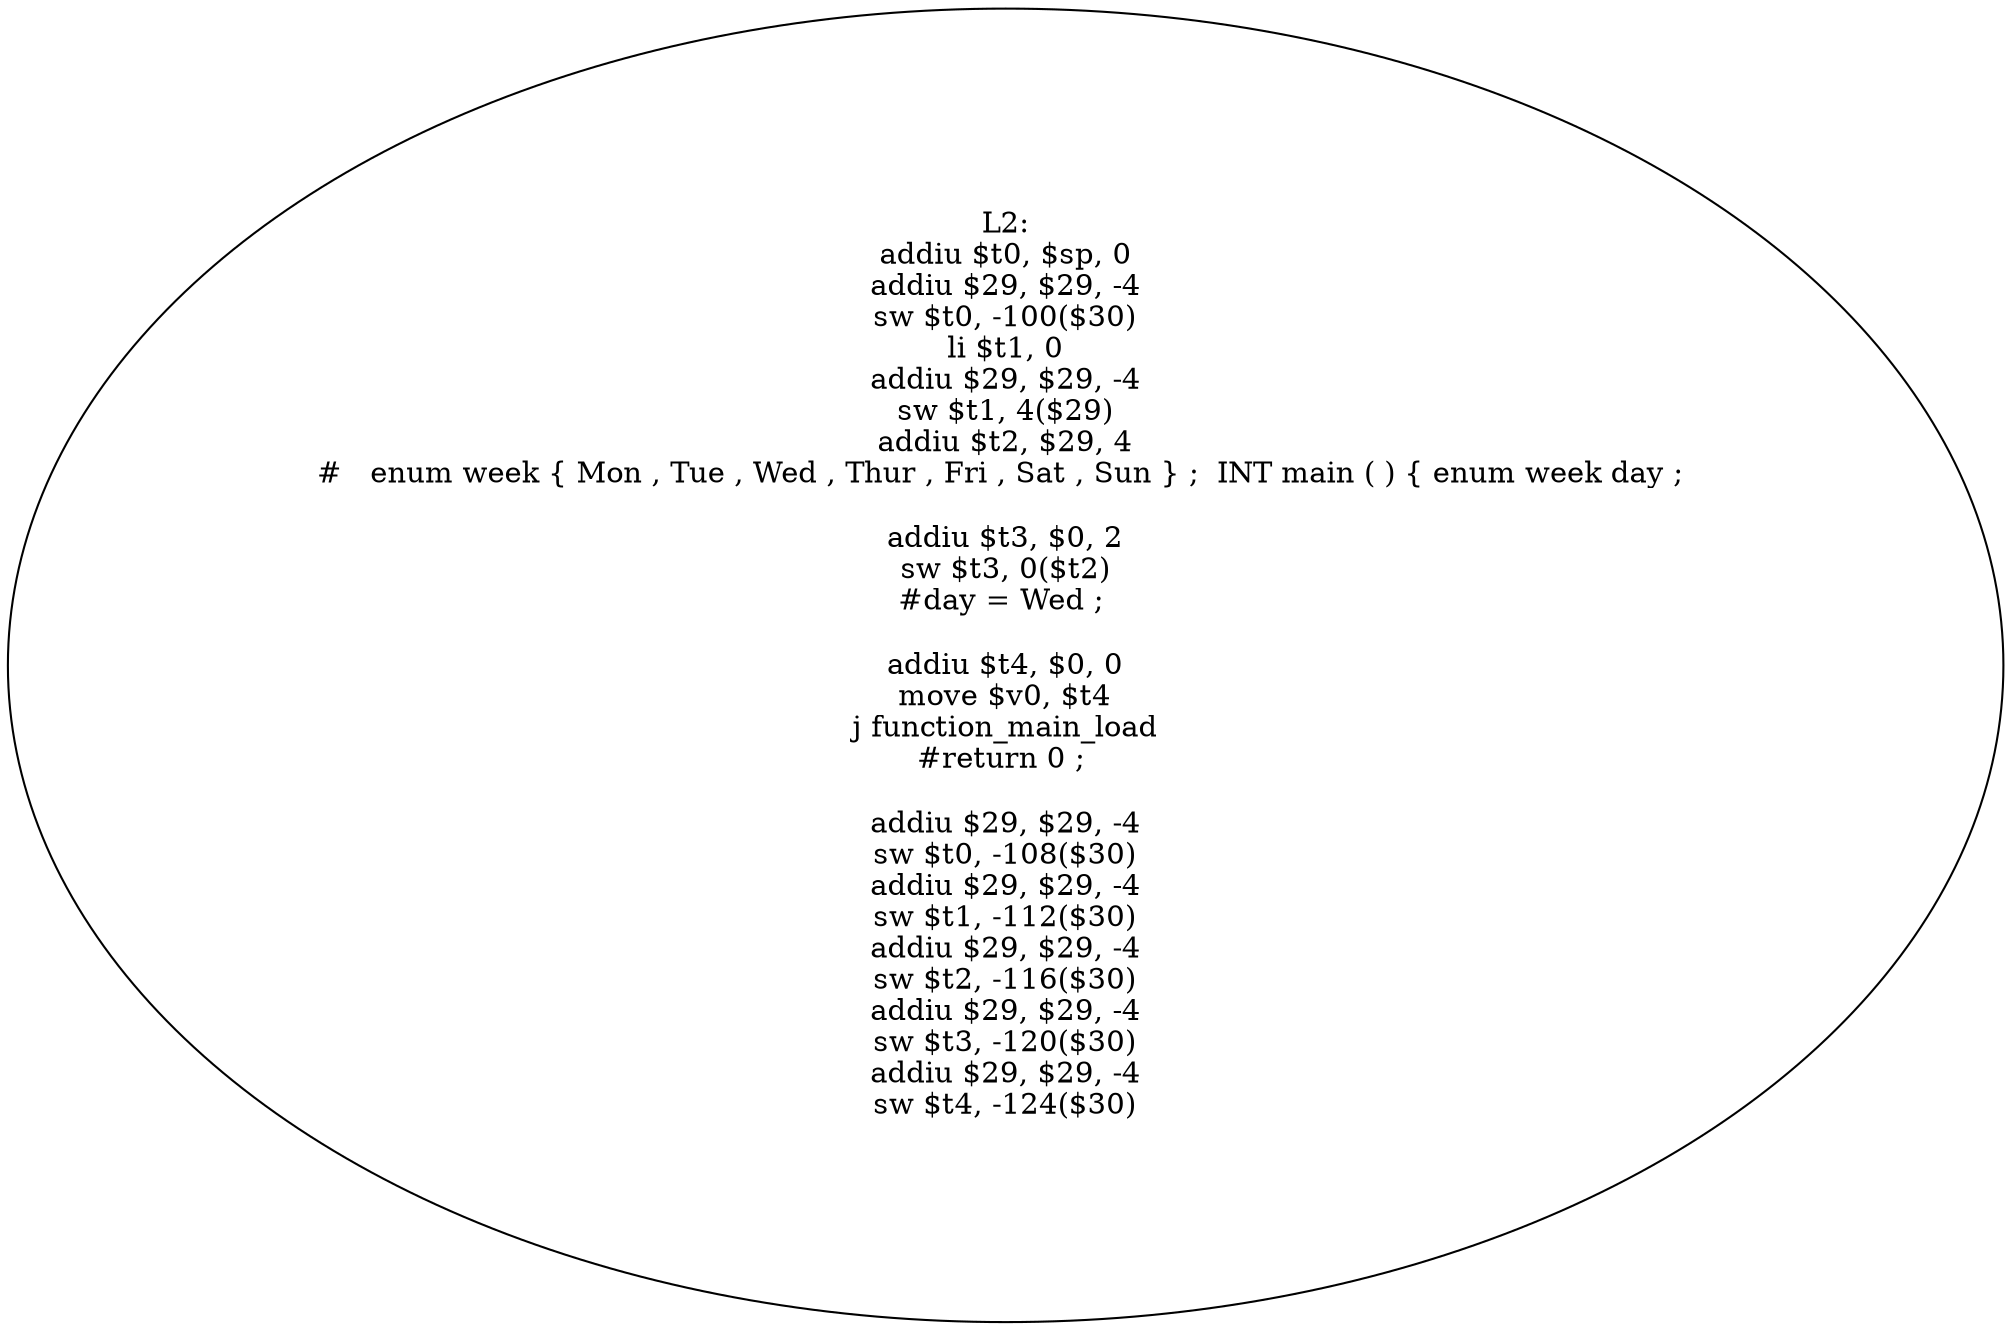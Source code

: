 digraph AST {
  "125702257510960" [label="L2:
addiu $t0, $sp, 0
addiu $29, $29, -4
sw $t0, -100($30)
li $t1, 0
addiu $29, $29, -4
sw $t1, 4($29)
addiu $t2, $29, 4
#   enum week { Mon , Tue , Wed , Thur , Fri , Sat , Sun } ;  INT main ( ) { enum week day ; 

addiu $t3, $0, 2
sw $t3, 0($t2)
#day = Wed ; 

addiu $t4, $0, 0
move $v0, $t4
j function_main_load
#return 0 ; 

addiu $29, $29, -4
sw $t0, -108($30)
addiu $29, $29, -4
sw $t1, -112($30)
addiu $29, $29, -4
sw $t2, -116($30)
addiu $29, $29, -4
sw $t3, -120($30)
addiu $29, $29, -4
sw $t4, -124($30)
"];
}
